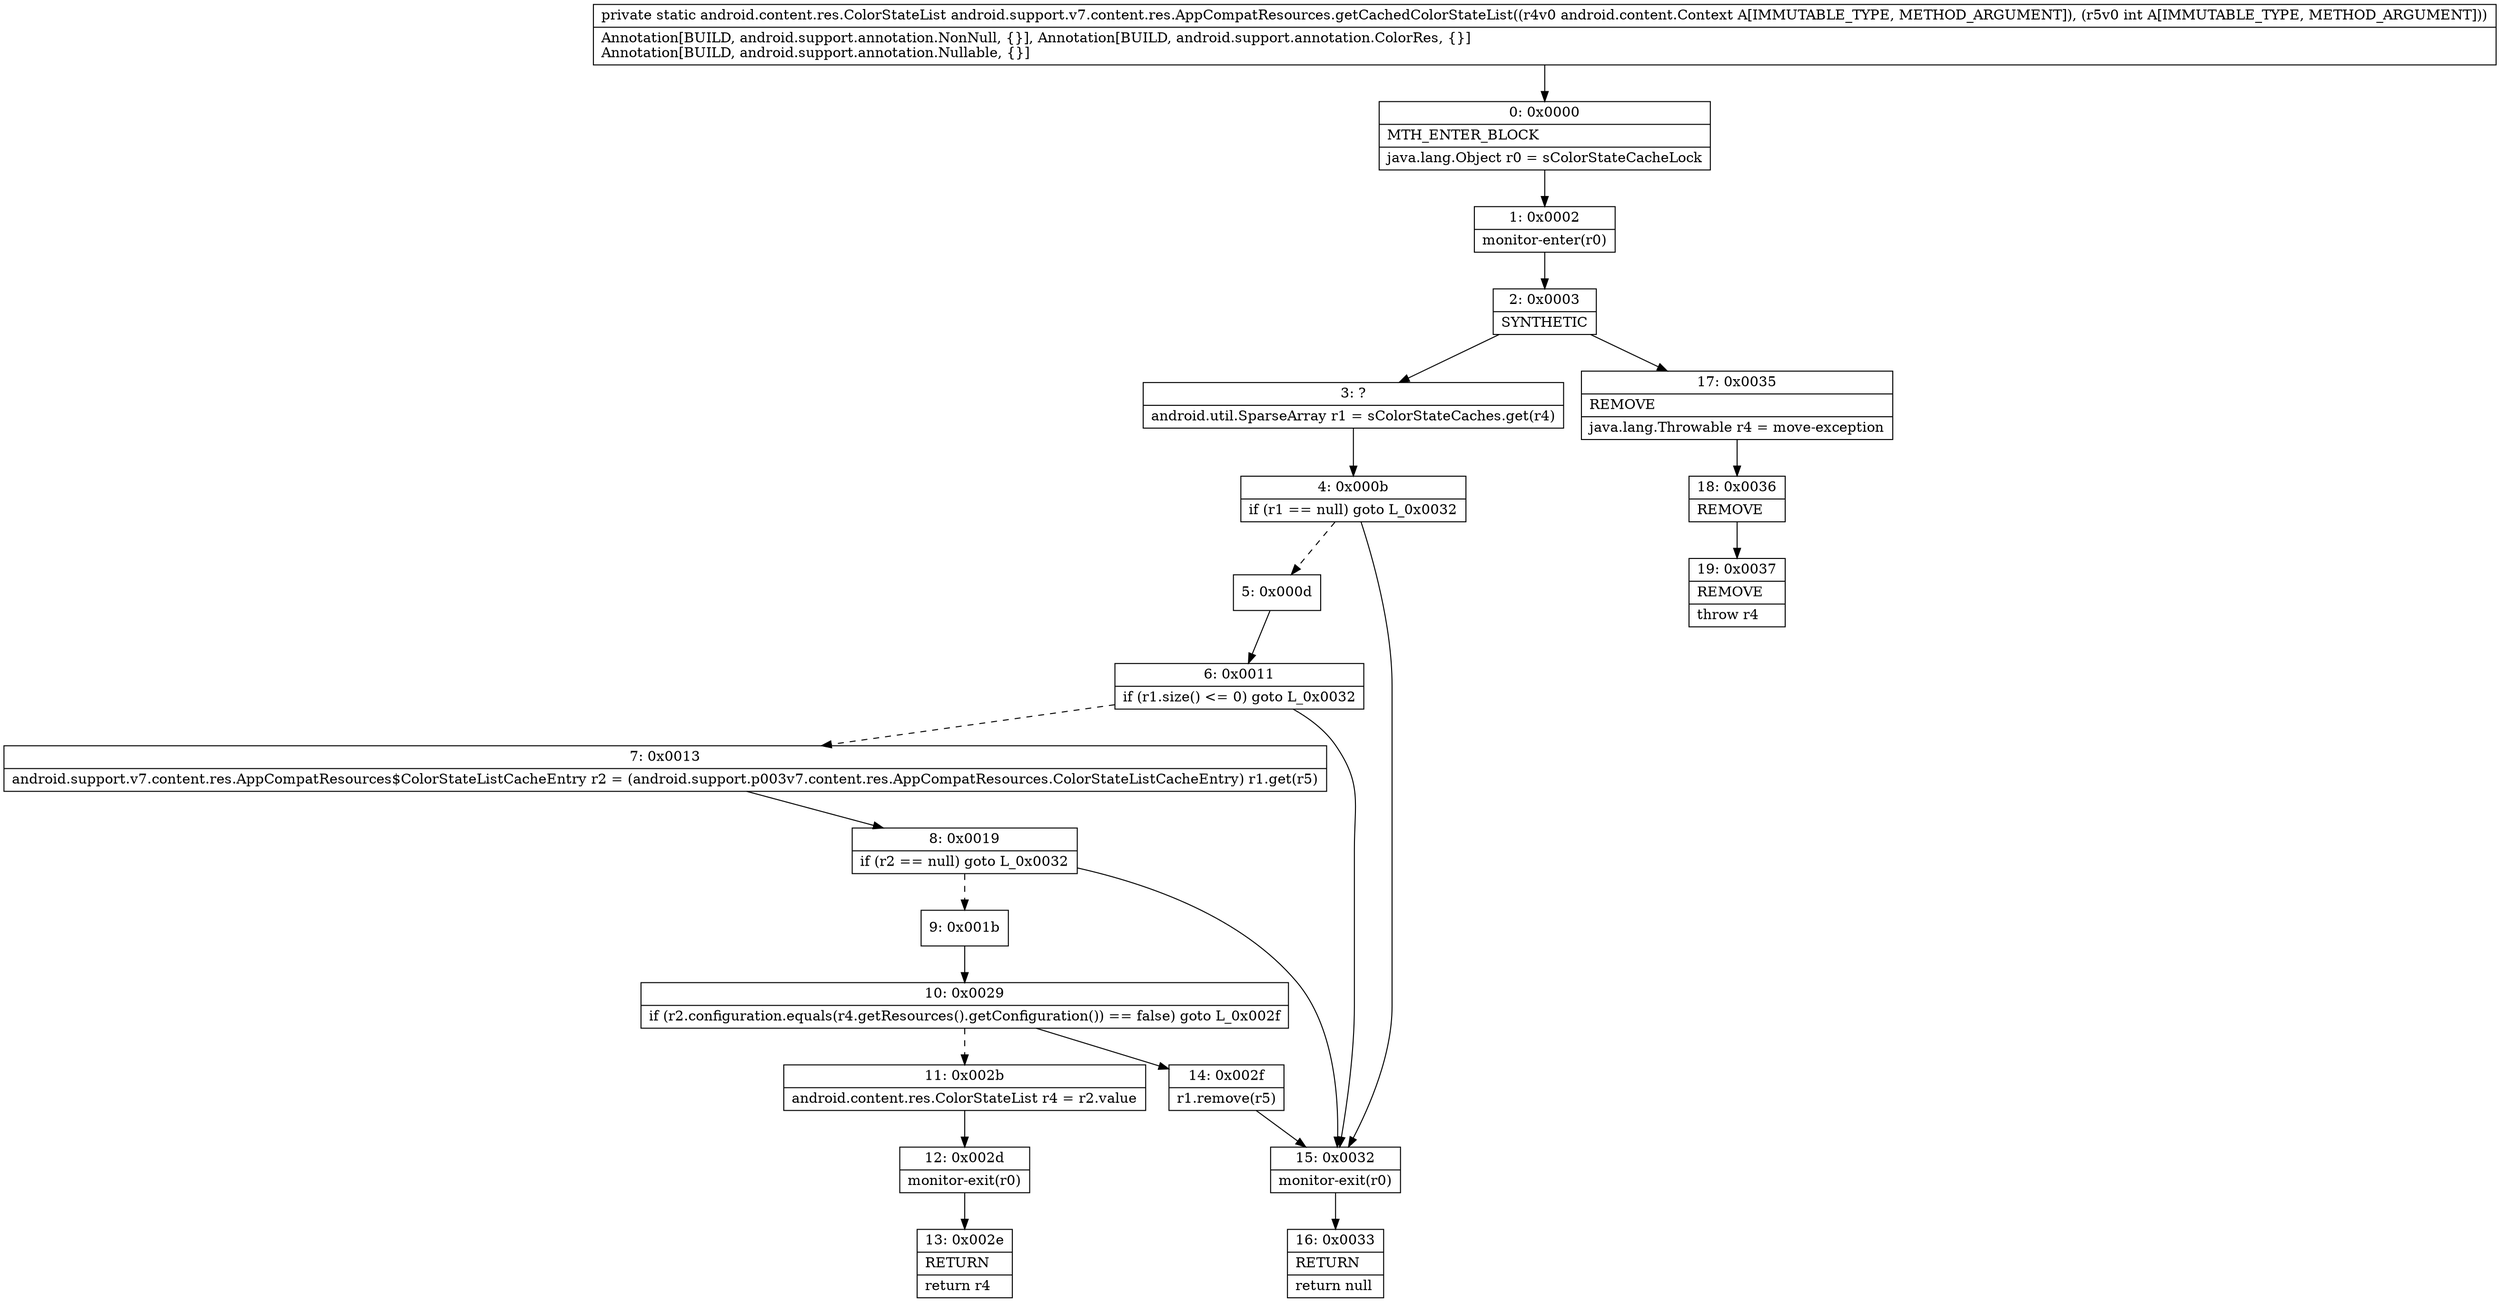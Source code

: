 digraph "CFG forandroid.support.v7.content.res.AppCompatResources.getCachedColorStateList(Landroid\/content\/Context;I)Landroid\/content\/res\/ColorStateList;" {
Node_0 [shape=record,label="{0\:\ 0x0000|MTH_ENTER_BLOCK\l|java.lang.Object r0 = sColorStateCacheLock\l}"];
Node_1 [shape=record,label="{1\:\ 0x0002|monitor\-enter(r0)\l}"];
Node_2 [shape=record,label="{2\:\ 0x0003|SYNTHETIC\l}"];
Node_3 [shape=record,label="{3\:\ ?|android.util.SparseArray r1 = sColorStateCaches.get(r4)\l}"];
Node_4 [shape=record,label="{4\:\ 0x000b|if (r1 == null) goto L_0x0032\l}"];
Node_5 [shape=record,label="{5\:\ 0x000d}"];
Node_6 [shape=record,label="{6\:\ 0x0011|if (r1.size() \<= 0) goto L_0x0032\l}"];
Node_7 [shape=record,label="{7\:\ 0x0013|android.support.v7.content.res.AppCompatResources$ColorStateListCacheEntry r2 = (android.support.p003v7.content.res.AppCompatResources.ColorStateListCacheEntry) r1.get(r5)\l}"];
Node_8 [shape=record,label="{8\:\ 0x0019|if (r2 == null) goto L_0x0032\l}"];
Node_9 [shape=record,label="{9\:\ 0x001b}"];
Node_10 [shape=record,label="{10\:\ 0x0029|if (r2.configuration.equals(r4.getResources().getConfiguration()) == false) goto L_0x002f\l}"];
Node_11 [shape=record,label="{11\:\ 0x002b|android.content.res.ColorStateList r4 = r2.value\l}"];
Node_12 [shape=record,label="{12\:\ 0x002d|monitor\-exit(r0)\l}"];
Node_13 [shape=record,label="{13\:\ 0x002e|RETURN\l|return r4\l}"];
Node_14 [shape=record,label="{14\:\ 0x002f|r1.remove(r5)\l}"];
Node_15 [shape=record,label="{15\:\ 0x0032|monitor\-exit(r0)\l}"];
Node_16 [shape=record,label="{16\:\ 0x0033|RETURN\l|return null\l}"];
Node_17 [shape=record,label="{17\:\ 0x0035|REMOVE\l|java.lang.Throwable r4 = move\-exception\l}"];
Node_18 [shape=record,label="{18\:\ 0x0036|REMOVE\l}"];
Node_19 [shape=record,label="{19\:\ 0x0037|REMOVE\l|throw r4\l}"];
MethodNode[shape=record,label="{private static android.content.res.ColorStateList android.support.v7.content.res.AppCompatResources.getCachedColorStateList((r4v0 android.content.Context A[IMMUTABLE_TYPE, METHOD_ARGUMENT]), (r5v0 int A[IMMUTABLE_TYPE, METHOD_ARGUMENT]))  | Annotation[BUILD, android.support.annotation.NonNull, \{\}], Annotation[BUILD, android.support.annotation.ColorRes, \{\}]\lAnnotation[BUILD, android.support.annotation.Nullable, \{\}]\l}"];
MethodNode -> Node_0;
Node_0 -> Node_1;
Node_1 -> Node_2;
Node_2 -> Node_3;
Node_2 -> Node_17;
Node_3 -> Node_4;
Node_4 -> Node_5[style=dashed];
Node_4 -> Node_15;
Node_5 -> Node_6;
Node_6 -> Node_7[style=dashed];
Node_6 -> Node_15;
Node_7 -> Node_8;
Node_8 -> Node_9[style=dashed];
Node_8 -> Node_15;
Node_9 -> Node_10;
Node_10 -> Node_11[style=dashed];
Node_10 -> Node_14;
Node_11 -> Node_12;
Node_12 -> Node_13;
Node_14 -> Node_15;
Node_15 -> Node_16;
Node_17 -> Node_18;
Node_18 -> Node_19;
}

